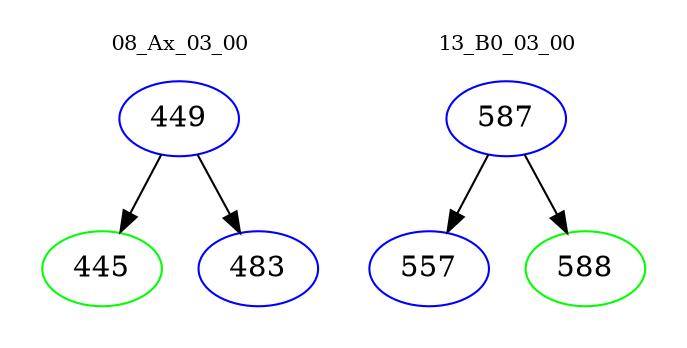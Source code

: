 digraph{
subgraph cluster_0 {
color = white
label = "08_Ax_03_00";
fontsize=10;
T0_449 [label="449", color="blue"]
T0_449 -> T0_445 [color="black"]
T0_445 [label="445", color="green"]
T0_449 -> T0_483 [color="black"]
T0_483 [label="483", color="blue"]
}
subgraph cluster_1 {
color = white
label = "13_B0_03_00";
fontsize=10;
T1_587 [label="587", color="blue"]
T1_587 -> T1_557 [color="black"]
T1_557 [label="557", color="blue"]
T1_587 -> T1_588 [color="black"]
T1_588 [label="588", color="green"]
}
}
